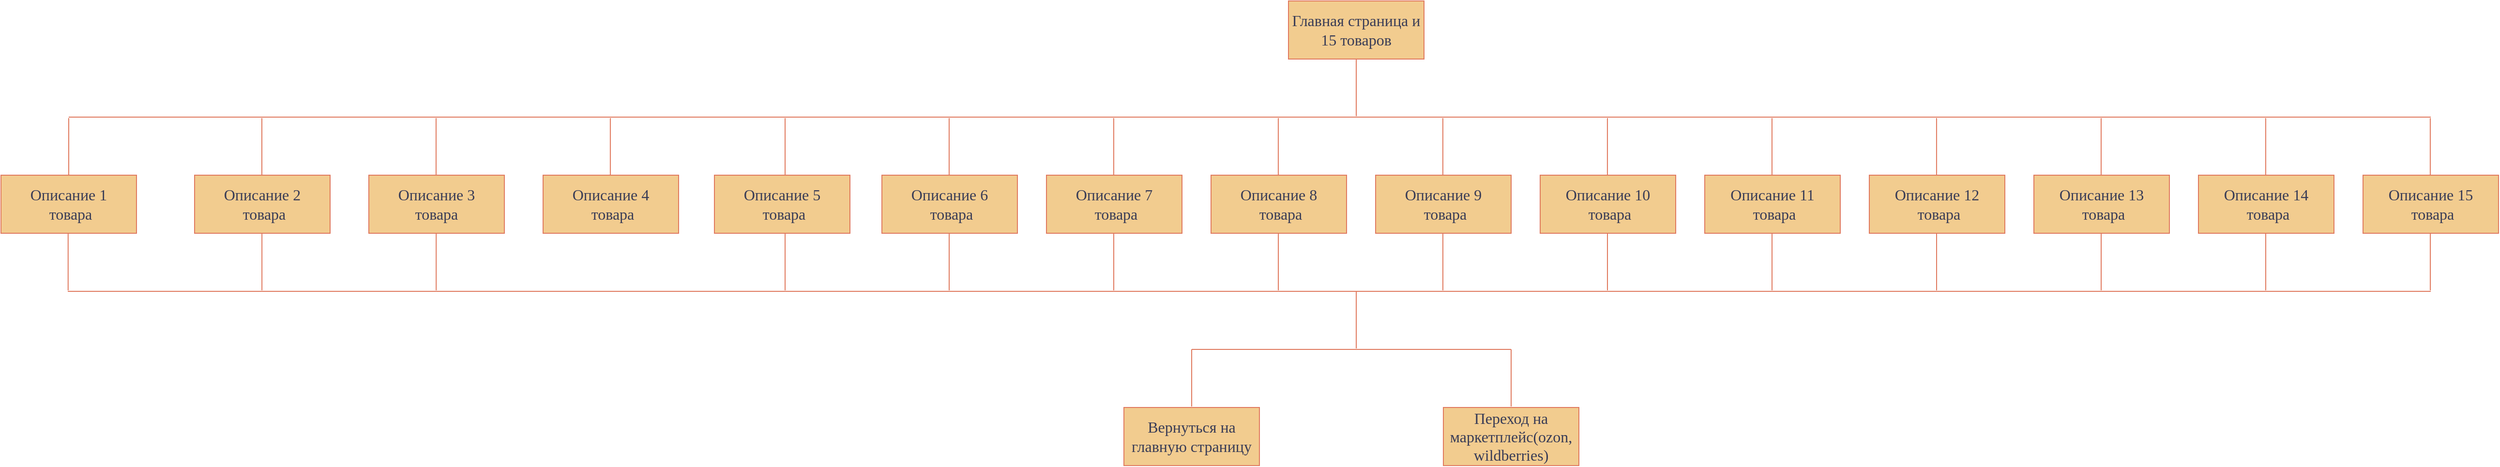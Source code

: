 <mxfile version="24.4.0" type="google">
  <diagram name="Страница — 1" id="27tkFKmYh6qccnv94LJM">
    <mxGraphModel grid="1" page="1" gridSize="10" guides="1" tooltips="1" connect="1" arrows="1" fold="1" pageScale="1" pageWidth="827" pageHeight="1169" math="0" shadow="0">
      <root>
        <mxCell id="0" />
        <mxCell id="1" parent="0" />
        <mxCell id="CjtCFs6DFlmVm1d0gdW7-1" value="&lt;div&gt;Главная страница и 15 товаров&lt;/div&gt;" style="rounded=0;whiteSpace=wrap;html=1;fontSize=16;fontFamily=Times New Roman;labelBackgroundColor=none;fillColor=#F2CC8F;strokeColor=#E07A5F;fontColor=#393C56;" vertex="1" parent="1">
          <mxGeometry x="1280" y="110" width="140" height="60" as="geometry" />
        </mxCell>
        <mxCell id="CjtCFs6DFlmVm1d0gdW7-6" value="" style="endArrow=none;html=1;rounded=0;labelBackgroundColor=none;strokeColor=#E07A5F;fontColor=default;" edge="1" parent="1">
          <mxGeometry width="50" height="50" relative="1" as="geometry">
            <mxPoint x="20" y="230" as="sourcePoint" />
            <mxPoint x="800" y="230" as="targetPoint" />
          </mxGeometry>
        </mxCell>
        <mxCell id="CjtCFs6DFlmVm1d0gdW7-7" value="" style="endArrow=none;html=1;rounded=0;labelBackgroundColor=none;strokeColor=#E07A5F;fontColor=default;" edge="1" parent="1">
          <mxGeometry width="50" height="50" relative="1" as="geometry">
            <mxPoint x="1350" y="229" as="sourcePoint" />
            <mxPoint x="1350" y="170" as="targetPoint" />
          </mxGeometry>
        </mxCell>
        <mxCell id="CjtCFs6DFlmVm1d0gdW7-11" value="" style="endArrow=none;html=1;rounded=0;labelBackgroundColor=none;strokeColor=#E07A5F;fontColor=default;" edge="1" parent="1">
          <mxGeometry width="50" height="50" relative="1" as="geometry">
            <mxPoint x="20" y="290" as="sourcePoint" />
            <mxPoint x="20" y="231" as="targetPoint" />
          </mxGeometry>
        </mxCell>
        <mxCell id="CjtCFs6DFlmVm1d0gdW7-12" value="&lt;div&gt;Описание 2&lt;/div&gt;&lt;div&gt;&amp;nbsp;товара&lt;/div&gt;" style="rounded=0;whiteSpace=wrap;html=1;fontSize=16;fontFamily=Times New Roman;labelBackgroundColor=none;fillColor=#F2CC8F;strokeColor=#E07A5F;fontColor=#393C56;" vertex="1" parent="1">
          <mxGeometry x="150" y="290" width="140" height="60" as="geometry" />
        </mxCell>
        <mxCell id="CjtCFs6DFlmVm1d0gdW7-13" value="" style="endArrow=none;html=1;rounded=0;fontFamily=Times New Roman;labelBackgroundColor=none;strokeColor=#E07A5F;fontColor=default;" edge="1" parent="1">
          <mxGeometry width="50" height="50" relative="1" as="geometry">
            <mxPoint x="219.5" y="290" as="sourcePoint" />
            <mxPoint x="219.5" y="231" as="targetPoint" />
          </mxGeometry>
        </mxCell>
        <mxCell id="CjtCFs6DFlmVm1d0gdW7-14" value="&lt;div&gt;Описание 3 &lt;br&gt;&lt;/div&gt;&lt;div&gt;товара&lt;/div&gt;" style="rounded=0;whiteSpace=wrap;html=1;fontSize=16;fontFamily=Times New Roman;labelBackgroundColor=none;fillColor=#F2CC8F;strokeColor=#E07A5F;fontColor=#393C56;" vertex="1" parent="1">
          <mxGeometry x="330" y="290" width="140" height="60" as="geometry" />
        </mxCell>
        <mxCell id="CjtCFs6DFlmVm1d0gdW7-15" value="&lt;div&gt;Описание 4&lt;br&gt;&lt;/div&gt;&lt;div&gt;&amp;nbsp;товара&lt;/div&gt;" style="rounded=0;whiteSpace=wrap;html=1;fontSize=16;fontFamily=Times New Roman;labelBackgroundColor=none;fillColor=#F2CC8F;strokeColor=#E07A5F;fontColor=#393C56;" vertex="1" parent="1">
          <mxGeometry x="510" y="290" width="140" height="60" as="geometry" />
        </mxCell>
        <mxCell id="CjtCFs6DFlmVm1d0gdW7-16" value="&lt;div&gt;Описание 1&lt;br&gt;&lt;/div&gt;&lt;div&gt;&amp;nbsp;товара&lt;/div&gt;" style="rounded=0;whiteSpace=wrap;html=1;fontSize=16;fontFamily=Times New Roman;labelBackgroundColor=none;fillColor=#F2CC8F;strokeColor=#E07A5F;fontColor=#393C56;" vertex="1" parent="1">
          <mxGeometry x="-50" y="290" width="140" height="60" as="geometry" />
        </mxCell>
        <mxCell id="CjtCFs6DFlmVm1d0gdW7-17" value="&lt;div&gt;Описание 5&lt;br&gt;&lt;/div&gt;&lt;div&gt;&amp;nbsp;товара&lt;/div&gt;" style="rounded=0;whiteSpace=wrap;html=1;fontSize=16;fontFamily=Times New Roman;labelBackgroundColor=none;fillColor=#F2CC8F;strokeColor=#E07A5F;fontColor=#393C56;" vertex="1" parent="1">
          <mxGeometry x="687" y="290" width="140" height="60" as="geometry" />
        </mxCell>
        <mxCell id="CjtCFs6DFlmVm1d0gdW7-18" value="&lt;div&gt;Описание 6&lt;br&gt;&lt;/div&gt;&lt;div&gt;&amp;nbsp;товара&lt;/div&gt;" style="rounded=0;whiteSpace=wrap;html=1;fontSize=16;fontFamily=Times New Roman;labelBackgroundColor=none;fillColor=#F2CC8F;strokeColor=#E07A5F;fontColor=#393C56;" vertex="1" parent="1">
          <mxGeometry x="860" y="290" width="140" height="60" as="geometry" />
        </mxCell>
        <mxCell id="CjtCFs6DFlmVm1d0gdW7-19" value="&lt;div&gt;Описание 7&lt;br&gt;&lt;/div&gt;&lt;div&gt;&amp;nbsp;товара&lt;/div&gt;" style="rounded=0;whiteSpace=wrap;html=1;fontSize=16;fontFamily=Times New Roman;labelBackgroundColor=none;fillColor=#F2CC8F;strokeColor=#E07A5F;fontColor=#393C56;" vertex="1" parent="1">
          <mxGeometry x="1030" y="290" width="140" height="60" as="geometry" />
        </mxCell>
        <mxCell id="CjtCFs6DFlmVm1d0gdW7-20" value="&lt;div&gt;Описание 8&lt;br&gt;&lt;/div&gt;&lt;div&gt;&amp;nbsp;товара&lt;/div&gt;" style="rounded=0;whiteSpace=wrap;html=1;fontSize=16;fontFamily=Times New Roman;labelBackgroundColor=none;fillColor=#F2CC8F;strokeColor=#E07A5F;fontColor=#393C56;" vertex="1" parent="1">
          <mxGeometry x="1200" y="290" width="140" height="60" as="geometry" />
        </mxCell>
        <mxCell id="CjtCFs6DFlmVm1d0gdW7-21" value="&lt;div&gt;Описание 9&lt;br&gt;&lt;/div&gt;&lt;div&gt;&amp;nbsp;товара&lt;/div&gt;" style="rounded=0;whiteSpace=wrap;html=1;fontSize=16;fontFamily=Times New Roman;labelBackgroundColor=none;fillColor=#F2CC8F;strokeColor=#E07A5F;fontColor=#393C56;" vertex="1" parent="1">
          <mxGeometry x="1370" y="290" width="140" height="60" as="geometry" />
        </mxCell>
        <mxCell id="CjtCFs6DFlmVm1d0gdW7-22" value="&lt;div&gt;Описание 10&lt;br&gt;&lt;/div&gt;&lt;div&gt;&amp;nbsp;товара&lt;/div&gt;" style="rounded=0;whiteSpace=wrap;html=1;fontSize=16;fontFamily=Times New Roman;labelBackgroundColor=none;fillColor=#F2CC8F;strokeColor=#E07A5F;fontColor=#393C56;" vertex="1" parent="1">
          <mxGeometry x="1540" y="290" width="140" height="60" as="geometry" />
        </mxCell>
        <mxCell id="CjtCFs6DFlmVm1d0gdW7-23" value="&lt;div&gt;Описание 11&lt;br&gt;&lt;/div&gt;&lt;div&gt;&amp;nbsp;товара&lt;/div&gt;" style="rounded=0;whiteSpace=wrap;html=1;fontSize=16;fontFamily=Times New Roman;labelBackgroundColor=none;fillColor=#F2CC8F;strokeColor=#E07A5F;fontColor=#393C56;" vertex="1" parent="1">
          <mxGeometry x="1710" y="290" width="140" height="60" as="geometry" />
        </mxCell>
        <mxCell id="CjtCFs6DFlmVm1d0gdW7-24" value="&lt;div&gt;Описание 12&lt;br&gt;&lt;/div&gt;&lt;div&gt;&amp;nbsp;товара&lt;/div&gt;" style="rounded=0;whiteSpace=wrap;html=1;fontSize=16;fontFamily=Times New Roman;labelBackgroundColor=none;fillColor=#F2CC8F;strokeColor=#E07A5F;fontColor=#393C56;" vertex="1" parent="1">
          <mxGeometry x="1880" y="290" width="140" height="60" as="geometry" />
        </mxCell>
        <mxCell id="CjtCFs6DFlmVm1d0gdW7-25" value="&lt;div&gt;Описание 13&lt;br&gt;&lt;/div&gt;&lt;div&gt;&amp;nbsp;товара&lt;/div&gt;" style="rounded=0;whiteSpace=wrap;html=1;fontSize=16;fontFamily=Times New Roman;labelBackgroundColor=none;fillColor=#F2CC8F;strokeColor=#E07A5F;fontColor=#393C56;" vertex="1" parent="1">
          <mxGeometry x="2050" y="290" width="140" height="60" as="geometry" />
        </mxCell>
        <mxCell id="CjtCFs6DFlmVm1d0gdW7-26" value="&lt;div&gt;Описание 14&lt;br&gt;&lt;/div&gt;&lt;div&gt;&amp;nbsp;товара&lt;/div&gt;" style="rounded=0;whiteSpace=wrap;html=1;fontSize=16;fontFamily=Times New Roman;labelBackgroundColor=none;fillColor=#F2CC8F;strokeColor=#E07A5F;fontColor=#393C56;" vertex="1" parent="1">
          <mxGeometry x="2220" y="290" width="140" height="60" as="geometry" />
        </mxCell>
        <mxCell id="CjtCFs6DFlmVm1d0gdW7-27" value="&lt;div&gt;Описание 15&lt;br&gt;&lt;/div&gt;&lt;div&gt;&amp;nbsp;товара&lt;/div&gt;" style="rounded=0;whiteSpace=wrap;html=1;fontSize=16;fontFamily=Times New Roman;labelBackgroundColor=none;fillColor=#F2CC8F;strokeColor=#E07A5F;fontColor=#393C56;" vertex="1" parent="1">
          <mxGeometry x="2390" y="290" width="140" height="60" as="geometry" />
        </mxCell>
        <mxCell id="CjtCFs6DFlmVm1d0gdW7-28" value="" style="endArrow=none;html=1;rounded=0;labelBackgroundColor=none;strokeColor=#E07A5F;fontColor=default;" edge="1" parent="1">
          <mxGeometry width="50" height="50" relative="1" as="geometry">
            <mxPoint x="800" y="230" as="sourcePoint" />
            <mxPoint x="1580" y="230" as="targetPoint" />
          </mxGeometry>
        </mxCell>
        <mxCell id="CjtCFs6DFlmVm1d0gdW7-29" value="" style="endArrow=none;html=1;rounded=0;labelBackgroundColor=none;strokeColor=#E07A5F;fontColor=default;" edge="1" parent="1">
          <mxGeometry width="50" height="50" relative="1" as="geometry">
            <mxPoint x="1580" y="230" as="sourcePoint" />
            <mxPoint x="2460" y="230" as="targetPoint" />
          </mxGeometry>
        </mxCell>
        <mxCell id="CjtCFs6DFlmVm1d0gdW7-33" value="" style="endArrow=none;html=1;rounded=0;fontFamily=Times New Roman;labelBackgroundColor=none;strokeColor=#E07A5F;fontColor=default;" edge="1" parent="1">
          <mxGeometry width="50" height="50" relative="1" as="geometry">
            <mxPoint x="399.47" y="290" as="sourcePoint" />
            <mxPoint x="399.47" y="231" as="targetPoint" />
          </mxGeometry>
        </mxCell>
        <mxCell id="CjtCFs6DFlmVm1d0gdW7-34" value="" style="endArrow=none;html=1;rounded=0;fontFamily=Times New Roman;labelBackgroundColor=none;strokeColor=#E07A5F;fontColor=default;" edge="1" parent="1">
          <mxGeometry width="50" height="50" relative="1" as="geometry">
            <mxPoint x="579.47" y="290" as="sourcePoint" />
            <mxPoint x="579.47" y="231" as="targetPoint" />
          </mxGeometry>
        </mxCell>
        <mxCell id="CjtCFs6DFlmVm1d0gdW7-35" value="" style="endArrow=none;html=1;rounded=0;fontFamily=Times New Roman;labelBackgroundColor=none;strokeColor=#E07A5F;fontColor=default;" edge="1" parent="1">
          <mxGeometry width="50" height="50" relative="1" as="geometry">
            <mxPoint x="760" y="290" as="sourcePoint" />
            <mxPoint x="760" y="231" as="targetPoint" />
          </mxGeometry>
        </mxCell>
        <mxCell id="CjtCFs6DFlmVm1d0gdW7-36" value="" style="endArrow=none;html=1;rounded=0;fontFamily=Times New Roman;labelBackgroundColor=none;strokeColor=#E07A5F;fontColor=default;" edge="1" parent="1">
          <mxGeometry width="50" height="50" relative="1" as="geometry">
            <mxPoint x="929.47" y="290" as="sourcePoint" />
            <mxPoint x="929.47" y="231" as="targetPoint" />
          </mxGeometry>
        </mxCell>
        <mxCell id="CjtCFs6DFlmVm1d0gdW7-37" value="" style="endArrow=none;html=1;rounded=0;fontFamily=Times New Roman;labelBackgroundColor=none;strokeColor=#E07A5F;fontColor=default;" edge="1" parent="1">
          <mxGeometry width="50" height="50" relative="1" as="geometry">
            <mxPoint x="1099.47" y="290" as="sourcePoint" />
            <mxPoint x="1099.47" y="231" as="targetPoint" />
          </mxGeometry>
        </mxCell>
        <mxCell id="CjtCFs6DFlmVm1d0gdW7-38" value="" style="endArrow=none;html=1;rounded=0;fontFamily=Times New Roman;labelBackgroundColor=none;strokeColor=#E07A5F;fontColor=default;" edge="1" parent="1">
          <mxGeometry width="50" height="50" relative="1" as="geometry">
            <mxPoint x="1269.47" y="290" as="sourcePoint" />
            <mxPoint x="1269.47" y="231" as="targetPoint" />
          </mxGeometry>
        </mxCell>
        <mxCell id="CjtCFs6DFlmVm1d0gdW7-39" value="" style="endArrow=none;html=1;rounded=0;fontFamily=Times New Roman;labelBackgroundColor=none;strokeColor=#E07A5F;fontColor=default;" edge="1" parent="1">
          <mxGeometry width="50" height="50" relative="1" as="geometry">
            <mxPoint x="1439.47" y="290" as="sourcePoint" />
            <mxPoint x="1439.47" y="231" as="targetPoint" />
          </mxGeometry>
        </mxCell>
        <mxCell id="CjtCFs6DFlmVm1d0gdW7-40" value="" style="endArrow=none;html=1;rounded=0;fontFamily=Times New Roman;labelBackgroundColor=none;strokeColor=#E07A5F;fontColor=default;" edge="1" parent="1">
          <mxGeometry width="50" height="50" relative="1" as="geometry">
            <mxPoint x="1609.47" y="290" as="sourcePoint" />
            <mxPoint x="1609.47" y="231" as="targetPoint" />
          </mxGeometry>
        </mxCell>
        <mxCell id="CjtCFs6DFlmVm1d0gdW7-41" value="" style="endArrow=none;html=1;rounded=0;fontFamily=Times New Roman;labelBackgroundColor=none;strokeColor=#E07A5F;fontColor=default;" edge="1" parent="1">
          <mxGeometry width="50" height="50" relative="1" as="geometry">
            <mxPoint x="1779.47" y="290" as="sourcePoint" />
            <mxPoint x="1779.47" y="231" as="targetPoint" />
          </mxGeometry>
        </mxCell>
        <mxCell id="CjtCFs6DFlmVm1d0gdW7-42" value="" style="endArrow=none;html=1;rounded=0;fontFamily=Times New Roman;labelBackgroundColor=none;strokeColor=#E07A5F;fontColor=default;" edge="1" parent="1">
          <mxGeometry width="50" height="50" relative="1" as="geometry">
            <mxPoint x="1949.47" y="290" as="sourcePoint" />
            <mxPoint x="1949.47" y="231" as="targetPoint" />
          </mxGeometry>
        </mxCell>
        <mxCell id="CjtCFs6DFlmVm1d0gdW7-43" value="" style="endArrow=none;html=1;rounded=0;fontFamily=Times New Roman;labelBackgroundColor=none;strokeColor=#E07A5F;fontColor=default;" edge="1" parent="1">
          <mxGeometry width="50" height="50" relative="1" as="geometry">
            <mxPoint x="2119.47" y="290" as="sourcePoint" />
            <mxPoint x="2119.47" y="231" as="targetPoint" />
          </mxGeometry>
        </mxCell>
        <mxCell id="CjtCFs6DFlmVm1d0gdW7-44" value="" style="endArrow=none;html=1;rounded=0;fontFamily=Times New Roman;labelBackgroundColor=none;strokeColor=#E07A5F;fontColor=default;" edge="1" parent="1">
          <mxGeometry width="50" height="50" relative="1" as="geometry">
            <mxPoint x="2289.47" y="290" as="sourcePoint" />
            <mxPoint x="2289.47" y="231" as="targetPoint" />
          </mxGeometry>
        </mxCell>
        <mxCell id="CjtCFs6DFlmVm1d0gdW7-45" value="" style="endArrow=none;html=1;rounded=0;fontFamily=Times New Roman;labelBackgroundColor=none;strokeColor=#E07A5F;fontColor=default;" edge="1" parent="1">
          <mxGeometry width="50" height="50" relative="1" as="geometry">
            <mxPoint x="2459.47" y="290" as="sourcePoint" />
            <mxPoint x="2459.47" y="231" as="targetPoint" />
          </mxGeometry>
        </mxCell>
        <mxCell id="CjtCFs6DFlmVm1d0gdW7-47" value="" style="endArrow=none;html=1;rounded=0;labelBackgroundColor=none;strokeColor=#E07A5F;fontColor=default;" edge="1" parent="1">
          <mxGeometry width="50" height="50" relative="1" as="geometry">
            <mxPoint x="19.38" y="409" as="sourcePoint" />
            <mxPoint x="19.38" y="350" as="targetPoint" />
          </mxGeometry>
        </mxCell>
        <mxCell id="CjtCFs6DFlmVm1d0gdW7-48" value="" style="endArrow=none;html=1;rounded=0;labelBackgroundColor=none;strokeColor=#E07A5F;fontColor=default;" edge="1" parent="1">
          <mxGeometry width="50" height="50" relative="1" as="geometry">
            <mxPoint x="219.58" y="409" as="sourcePoint" />
            <mxPoint x="219.58" y="350" as="targetPoint" />
          </mxGeometry>
        </mxCell>
        <mxCell id="CjtCFs6DFlmVm1d0gdW7-49" value="" style="endArrow=none;html=1;rounded=0;labelBackgroundColor=none;strokeColor=#E07A5F;fontColor=default;" edge="1" parent="1">
          <mxGeometry width="50" height="50" relative="1" as="geometry">
            <mxPoint x="399.58" y="409" as="sourcePoint" />
            <mxPoint x="399.58" y="350" as="targetPoint" />
          </mxGeometry>
        </mxCell>
        <mxCell id="Fm-H4xCBO1NpSJnZhTde-1" value="" style="endArrow=none;html=1;rounded=0;labelBackgroundColor=none;strokeColor=#E07A5F;fontColor=default;" edge="1" parent="1">
          <mxGeometry width="50" height="50" relative="1" as="geometry">
            <mxPoint x="760" y="409" as="sourcePoint" />
            <mxPoint x="760" y="350" as="targetPoint" />
          </mxGeometry>
        </mxCell>
        <mxCell id="Fm-H4xCBO1NpSJnZhTde-2" value="" style="endArrow=none;html=1;rounded=0;labelBackgroundColor=none;strokeColor=#E07A5F;fontColor=default;" edge="1" parent="1">
          <mxGeometry width="50" height="50" relative="1" as="geometry">
            <mxPoint x="929.5" y="409" as="sourcePoint" />
            <mxPoint x="929.5" y="350" as="targetPoint" />
          </mxGeometry>
        </mxCell>
        <mxCell id="Fm-H4xCBO1NpSJnZhTde-3" value="" style="endArrow=none;html=1;rounded=0;labelBackgroundColor=none;strokeColor=#E07A5F;fontColor=default;" edge="1" parent="1">
          <mxGeometry width="50" height="50" relative="1" as="geometry">
            <mxPoint x="1099.5" y="409" as="sourcePoint" />
            <mxPoint x="1099.5" y="350" as="targetPoint" />
          </mxGeometry>
        </mxCell>
        <mxCell id="Fm-H4xCBO1NpSJnZhTde-4" value="" style="endArrow=none;html=1;rounded=0;labelBackgroundColor=none;strokeColor=#E07A5F;fontColor=default;" edge="1" parent="1">
          <mxGeometry width="50" height="50" relative="1" as="geometry">
            <mxPoint x="1269.5" y="409" as="sourcePoint" />
            <mxPoint x="1269.5" y="350" as="targetPoint" />
          </mxGeometry>
        </mxCell>
        <mxCell id="Fm-H4xCBO1NpSJnZhTde-5" value="" style="endArrow=none;html=1;rounded=0;labelBackgroundColor=none;strokeColor=#E07A5F;fontColor=default;" edge="1" parent="1">
          <mxGeometry width="50" height="50" relative="1" as="geometry">
            <mxPoint x="1439.5" y="409" as="sourcePoint" />
            <mxPoint x="1439.5" y="350" as="targetPoint" />
          </mxGeometry>
        </mxCell>
        <mxCell id="Fm-H4xCBO1NpSJnZhTde-6" value="" style="endArrow=none;html=1;rounded=0;labelBackgroundColor=none;strokeColor=#E07A5F;fontColor=default;" edge="1" parent="1">
          <mxGeometry width="50" height="50" relative="1" as="geometry">
            <mxPoint x="1609.5" y="409" as="sourcePoint" />
            <mxPoint x="1609.5" y="350" as="targetPoint" />
          </mxGeometry>
        </mxCell>
        <mxCell id="Fm-H4xCBO1NpSJnZhTde-7" value="" style="endArrow=none;html=1;rounded=0;labelBackgroundColor=none;strokeColor=#E07A5F;fontColor=default;" edge="1" parent="1">
          <mxGeometry width="50" height="50" relative="1" as="geometry">
            <mxPoint x="1779.5" y="409" as="sourcePoint" />
            <mxPoint x="1779.5" y="350" as="targetPoint" />
          </mxGeometry>
        </mxCell>
        <mxCell id="Fm-H4xCBO1NpSJnZhTde-8" value="" style="endArrow=none;html=1;rounded=0;labelBackgroundColor=none;strokeColor=#E07A5F;fontColor=default;" edge="1" parent="1">
          <mxGeometry width="50" height="50" relative="1" as="geometry">
            <mxPoint x="1949.5" y="409" as="sourcePoint" />
            <mxPoint x="1949.5" y="350" as="targetPoint" />
          </mxGeometry>
        </mxCell>
        <mxCell id="Fm-H4xCBO1NpSJnZhTde-9" value="" style="endArrow=none;html=1;rounded=0;labelBackgroundColor=none;strokeColor=#E07A5F;fontColor=default;" edge="1" parent="1">
          <mxGeometry width="50" height="50" relative="1" as="geometry">
            <mxPoint x="2119.5" y="409" as="sourcePoint" />
            <mxPoint x="2119.5" y="350" as="targetPoint" />
          </mxGeometry>
        </mxCell>
        <mxCell id="Fm-H4xCBO1NpSJnZhTde-10" value="" style="endArrow=none;html=1;rounded=0;labelBackgroundColor=none;strokeColor=#E07A5F;fontColor=default;" edge="1" parent="1">
          <mxGeometry width="50" height="50" relative="1" as="geometry">
            <mxPoint x="2289.5" y="409" as="sourcePoint" />
            <mxPoint x="2289.5" y="350" as="targetPoint" />
          </mxGeometry>
        </mxCell>
        <mxCell id="Fm-H4xCBO1NpSJnZhTde-11" value="" style="endArrow=none;html=1;rounded=0;labelBackgroundColor=none;strokeColor=#E07A5F;fontColor=default;" edge="1" parent="1">
          <mxGeometry width="50" height="50" relative="1" as="geometry">
            <mxPoint x="2459.5" y="409" as="sourcePoint" />
            <mxPoint x="2459.5" y="350" as="targetPoint" />
          </mxGeometry>
        </mxCell>
        <mxCell id="Fm-H4xCBO1NpSJnZhTde-12" value="Переход на маркетплейс(ozon, wildberries)" style="rounded=0;whiteSpace=wrap;html=1;fontSize=16;fontFamily=Times New Roman;labelBackgroundColor=none;fillColor=#F2CC8F;strokeColor=#E07A5F;fontColor=#393C56;" vertex="1" parent="1">
          <mxGeometry x="1440" y="530" width="140" height="60" as="geometry" />
        </mxCell>
        <mxCell id="Fm-H4xCBO1NpSJnZhTde-14" value="" style="endArrow=none;html=1;rounded=0;labelBackgroundColor=none;strokeColor=#E07A5F;fontColor=default;" edge="1" parent="1">
          <mxGeometry width="50" height="50" relative="1" as="geometry">
            <mxPoint x="19" y="410" as="sourcePoint" />
            <mxPoint x="800" y="410" as="targetPoint" />
          </mxGeometry>
        </mxCell>
        <mxCell id="Fm-H4xCBO1NpSJnZhTde-15" value="" style="endArrow=none;html=1;rounded=0;labelBackgroundColor=none;strokeColor=#E07A5F;fontColor=default;" edge="1" parent="1">
          <mxGeometry width="50" height="50" relative="1" as="geometry">
            <mxPoint x="800" y="410" as="sourcePoint" />
            <mxPoint x="1580" y="410" as="targetPoint" />
          </mxGeometry>
        </mxCell>
        <mxCell id="Fm-H4xCBO1NpSJnZhTde-16" value="" style="endArrow=none;html=1;rounded=0;labelBackgroundColor=none;strokeColor=#E07A5F;fontColor=default;" edge="1" parent="1">
          <mxGeometry width="50" height="50" relative="1" as="geometry">
            <mxPoint x="1580" y="410" as="sourcePoint" />
            <mxPoint x="2460" y="410" as="targetPoint" />
          </mxGeometry>
        </mxCell>
        <mxCell id="Fm-H4xCBO1NpSJnZhTde-17" value="" style="endArrow=none;html=1;rounded=0;labelBackgroundColor=none;strokeColor=#E07A5F;fontColor=default;" edge="1" parent="1">
          <mxGeometry width="50" height="50" relative="1" as="geometry">
            <mxPoint x="1350" y="469" as="sourcePoint" />
            <mxPoint x="1350" y="410" as="targetPoint" />
          </mxGeometry>
        </mxCell>
        <mxCell id="Fm-H4xCBO1NpSJnZhTde-18" value="Вернуться на главную страницу" style="rounded=0;whiteSpace=wrap;html=1;fontSize=16;fontFamily=Times New Roman;labelBackgroundColor=none;fillColor=#F2CC8F;strokeColor=#E07A5F;fontColor=#393C56;" vertex="1" parent="1">
          <mxGeometry x="1110" y="530" width="140" height="60" as="geometry" />
        </mxCell>
        <mxCell id="Fm-H4xCBO1NpSJnZhTde-23" value="" style="endArrow=none;html=1;rounded=0;labelBackgroundColor=none;strokeColor=#E07A5F;fontColor=default;" edge="1" parent="1">
          <mxGeometry width="50" height="50" relative="1" as="geometry">
            <mxPoint x="1180" y="470" as="sourcePoint" />
            <mxPoint x="1510" y="470" as="targetPoint" />
          </mxGeometry>
        </mxCell>
        <mxCell id="Fm-H4xCBO1NpSJnZhTde-24" value="" style="endArrow=none;html=1;rounded=0;labelBackgroundColor=none;strokeColor=#E07A5F;fontColor=default;" edge="1" parent="1">
          <mxGeometry width="50" height="50" relative="1" as="geometry">
            <mxPoint x="1510" y="529" as="sourcePoint" />
            <mxPoint x="1510" y="470" as="targetPoint" />
          </mxGeometry>
        </mxCell>
        <mxCell id="Fm-H4xCBO1NpSJnZhTde-25" value="" style="endArrow=none;html=1;rounded=0;labelBackgroundColor=none;strokeColor=#E07A5F;fontColor=default;" edge="1" parent="1">
          <mxGeometry width="50" height="50" relative="1" as="geometry">
            <mxPoint x="1180" y="529" as="sourcePoint" />
            <mxPoint x="1180" y="470" as="targetPoint" />
          </mxGeometry>
        </mxCell>
      </root>
    </mxGraphModel>
  </diagram>
</mxfile>
